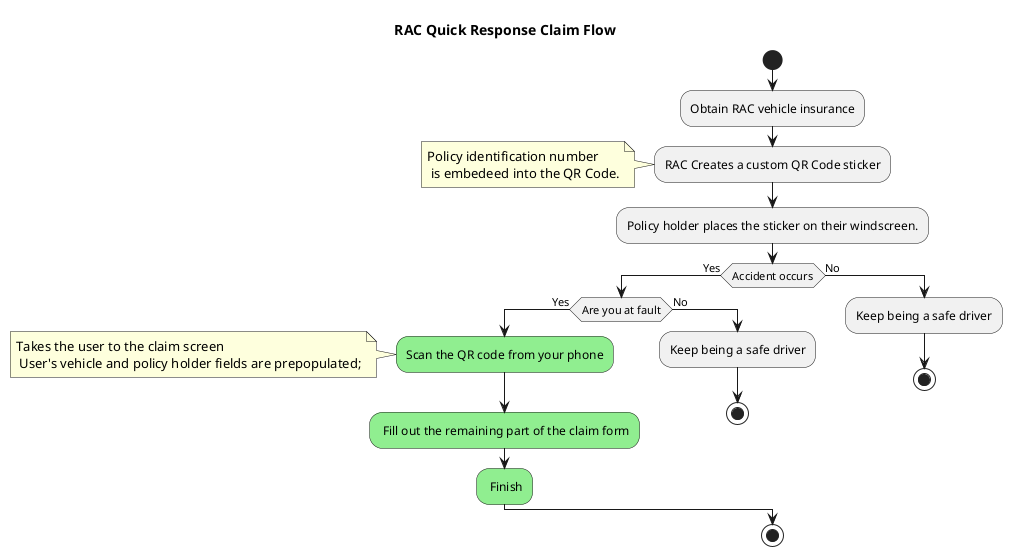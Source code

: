 @startuml
' !theme materia

title RAC Quick Response Claim Flow

' :Navigate to [[https://agreeable-hill-03062d410.2.azurestaticapps.net/]];

start


:Obtain RAC vehicle insurance;

:RAC Creates a custom QR Code sticker;
note left: Policy identification number \n is embedeed into the QR Code.

:Policy holder places the sticker on their windscreen.;

if (Accident occurs) then (Yes)

    if (Are you at fault) then (Yes)
        #lightgreen :Scan the QR code from your phone;
        note left: Takes the user to the claim screen \n User's vehicle and policy holder fields are prepopulated;
    
        #lightgreen: Fill out the remaining part of the claim form;

        #lightgreen: Finish;

    else (No)
       :Keep being a safe driver;
        stop
    endif

else (No)
    :Keep being a safe driver;
    stop
endif



stop

@enduml